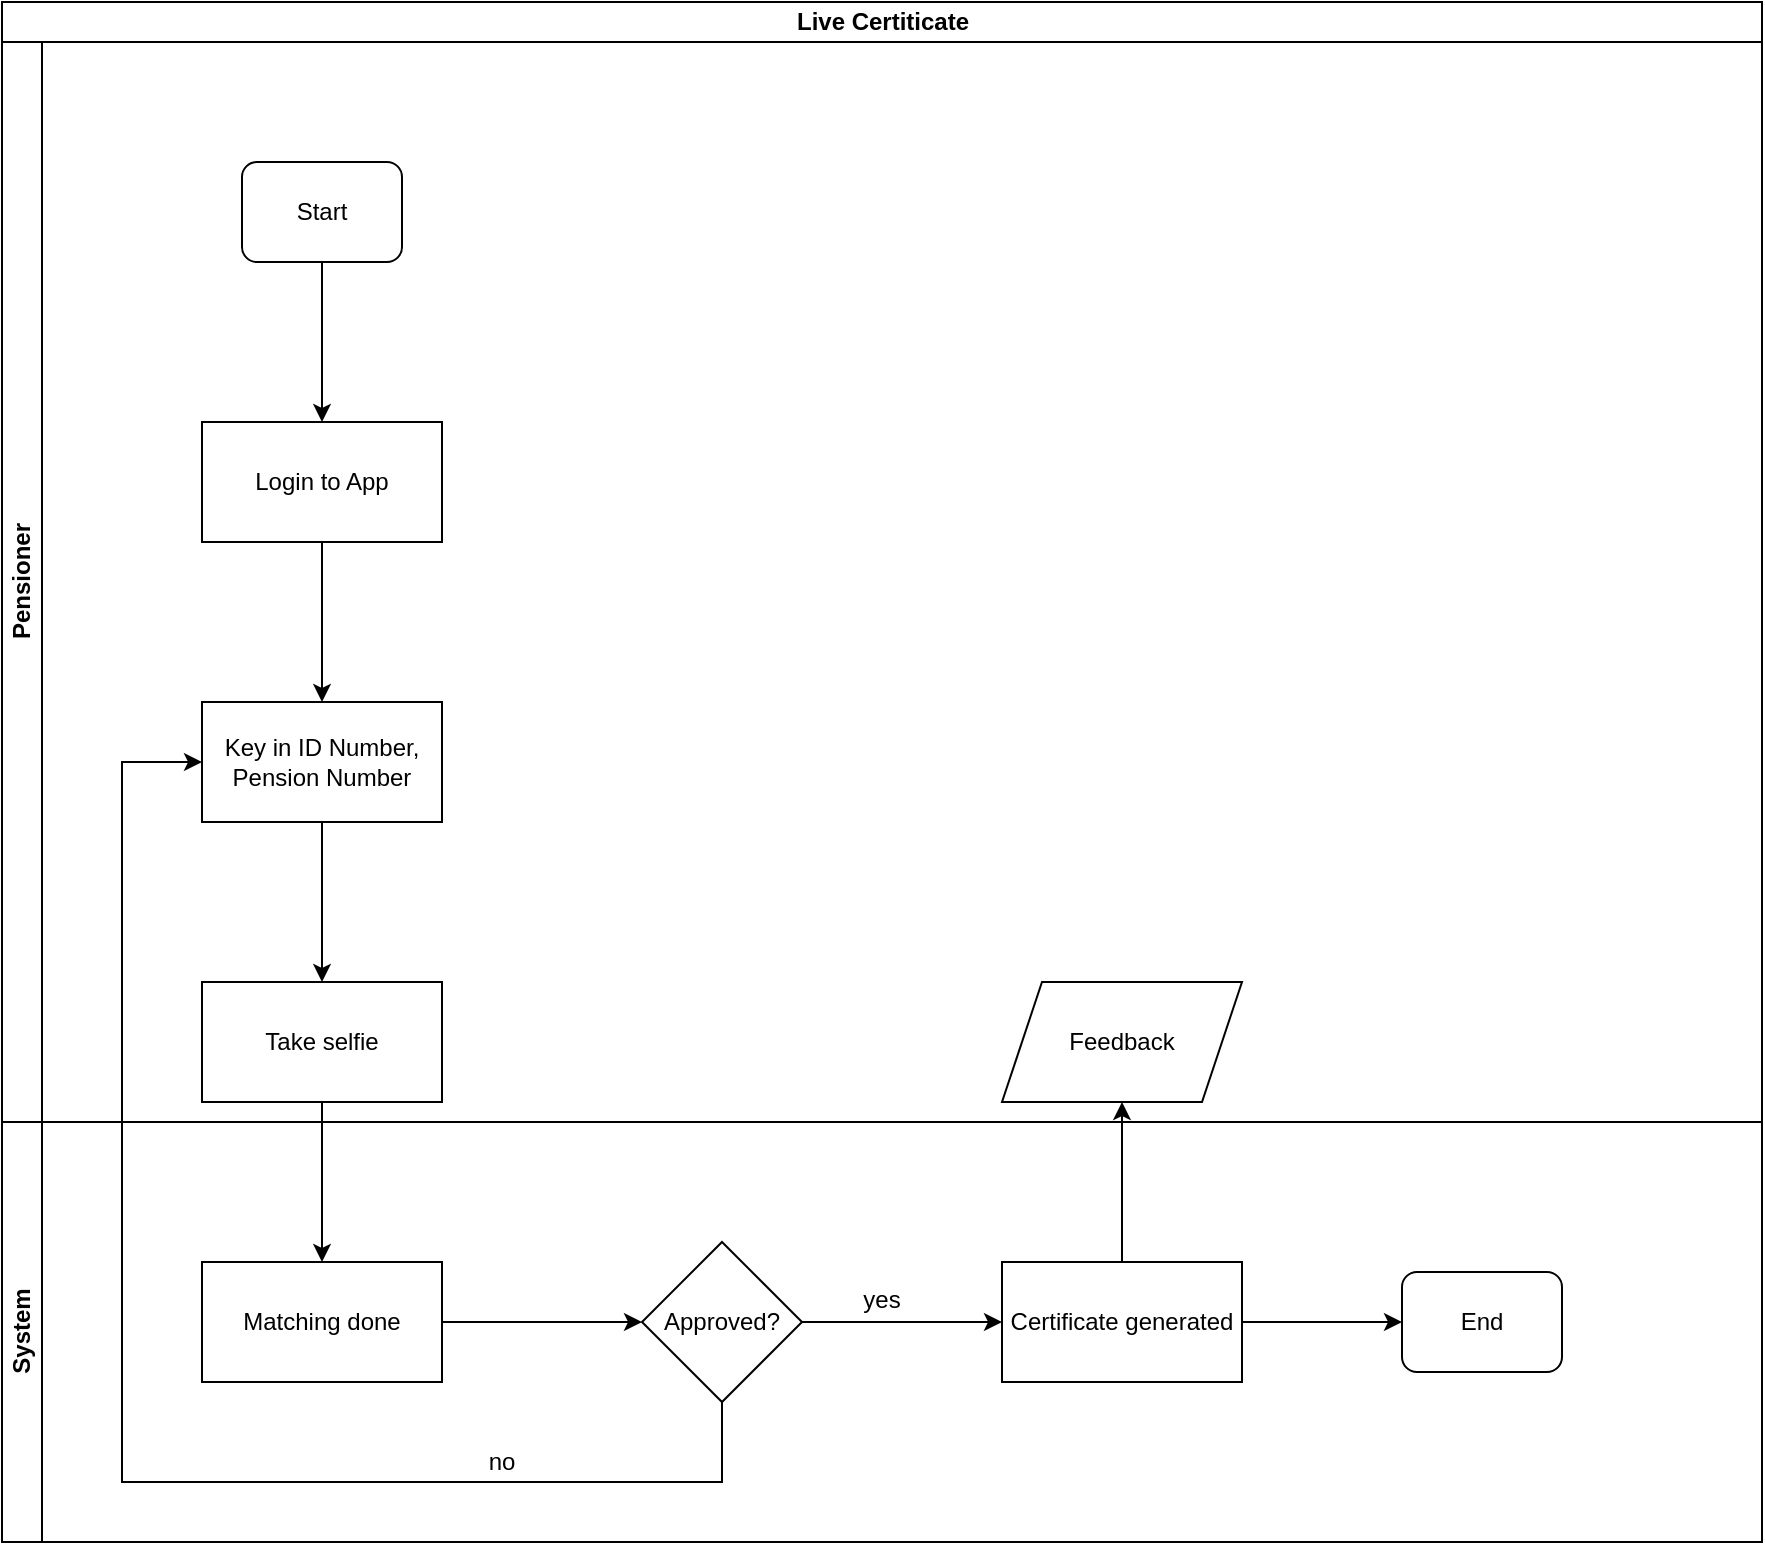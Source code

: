 <mxfile version="13.9.1" type="github">
  <diagram id="MLloOQzKJh7ynXKYZKRG" name="Page-1">
    <mxGraphModel dx="1038" dy="547" grid="1" gridSize="10" guides="1" tooltips="1" connect="1" arrows="1" fold="1" page="1" pageScale="1" pageWidth="1169" pageHeight="827" math="0" shadow="0">
      <root>
        <mxCell id="0" />
        <mxCell id="1" parent="0" />
        <mxCell id="fq6QU_F29zIffQzPWOrs-1" value="Live Certiticate" style="swimlane;html=1;childLayout=stackLayout;resizeParent=1;resizeParentMax=0;horizontal=1;startSize=20;horizontalStack=0;" vertex="1" parent="1">
          <mxGeometry x="90" y="20" width="880" height="770" as="geometry" />
        </mxCell>
        <mxCell id="fq6QU_F29zIffQzPWOrs-2" value="Pensioner" style="swimlane;html=1;startSize=20;horizontal=0;" vertex="1" parent="fq6QU_F29zIffQzPWOrs-1">
          <mxGeometry y="20" width="880" height="540" as="geometry" />
        </mxCell>
        <mxCell id="fq6QU_F29zIffQzPWOrs-8" value="Login to App" style="rounded=0;whiteSpace=wrap;html=1;" vertex="1" parent="fq6QU_F29zIffQzPWOrs-2">
          <mxGeometry x="100" y="190" width="120" height="60" as="geometry" />
        </mxCell>
        <mxCell id="fq6QU_F29zIffQzPWOrs-31" value="Feedback" style="shape=parallelogram;perimeter=parallelogramPerimeter;whiteSpace=wrap;html=1;fixedSize=1;rounded=0;" vertex="1" parent="fq6QU_F29zIffQzPWOrs-2">
          <mxGeometry x="500" y="470" width="120" height="60" as="geometry" />
        </mxCell>
        <mxCell id="fq6QU_F29zIffQzPWOrs-15" value="System" style="swimlane;html=1;startSize=20;horizontal=0;" vertex="1" parent="fq6QU_F29zIffQzPWOrs-1">
          <mxGeometry y="560" width="880" height="210" as="geometry" />
        </mxCell>
        <mxCell id="fq6QU_F29zIffQzPWOrs-21" value="Certificate generated" style="whiteSpace=wrap;html=1;rounded=0;" vertex="1" parent="fq6QU_F29zIffQzPWOrs-15">
          <mxGeometry x="500" y="70" width="120" height="60" as="geometry" />
        </mxCell>
        <mxCell id="fq6QU_F29zIffQzPWOrs-23" value="yes" style="text;html=1;strokeColor=none;fillColor=none;align=center;verticalAlign=middle;whiteSpace=wrap;rounded=0;" vertex="1" parent="fq6QU_F29zIffQzPWOrs-15">
          <mxGeometry x="420" y="79" width="40" height="20" as="geometry" />
        </mxCell>
        <mxCell id="fq6QU_F29zIffQzPWOrs-27" value="End" style="rounded=1;whiteSpace=wrap;html=1;" vertex="1" parent="fq6QU_F29zIffQzPWOrs-15">
          <mxGeometry x="700" y="75" width="80" height="50" as="geometry" />
        </mxCell>
        <mxCell id="fq6QU_F29zIffQzPWOrs-26" value="" style="edgeStyle=orthogonalEdgeStyle;rounded=0;orthogonalLoop=1;jettySize=auto;html=1;entryX=0;entryY=0.5;entryDx=0;entryDy=0;" edge="1" parent="fq6QU_F29zIffQzPWOrs-15" source="fq6QU_F29zIffQzPWOrs-21" target="fq6QU_F29zIffQzPWOrs-27">
          <mxGeometry relative="1" as="geometry">
            <mxPoint x="700" y="100" as="targetPoint" />
          </mxGeometry>
        </mxCell>
        <mxCell id="fq6QU_F29zIffQzPWOrs-30" value="no" style="text;html=1;strokeColor=none;fillColor=none;align=center;verticalAlign=middle;whiteSpace=wrap;rounded=0;" vertex="1" parent="fq6QU_F29zIffQzPWOrs-15">
          <mxGeometry x="230" y="160" width="40" height="20" as="geometry" />
        </mxCell>
        <mxCell id="fq6QU_F29zIffQzPWOrs-32" value="" style="edgeStyle=orthogonalEdgeStyle;rounded=0;orthogonalLoop=1;jettySize=auto;html=1;" edge="1" parent="fq6QU_F29zIffQzPWOrs-1" source="fq6QU_F29zIffQzPWOrs-21" target="fq6QU_F29zIffQzPWOrs-31">
          <mxGeometry relative="1" as="geometry" />
        </mxCell>
        <mxCell id="fq6QU_F29zIffQzPWOrs-7" value="" style="edgeStyle=orthogonalEdgeStyle;rounded=0;orthogonalLoop=1;jettySize=auto;html=1;entryX=0.5;entryY=0;entryDx=0;entryDy=0;" edge="1" parent="1" source="fq6QU_F29zIffQzPWOrs-5" target="fq6QU_F29zIffQzPWOrs-8">
          <mxGeometry relative="1" as="geometry">
            <mxPoint x="250" y="230" as="targetPoint" />
          </mxGeometry>
        </mxCell>
        <mxCell id="fq6QU_F29zIffQzPWOrs-5" value="Start" style="rounded=1;whiteSpace=wrap;html=1;" vertex="1" parent="1">
          <mxGeometry x="210" y="100" width="80" height="50" as="geometry" />
        </mxCell>
        <mxCell id="fq6QU_F29zIffQzPWOrs-12" value="" style="edgeStyle=orthogonalEdgeStyle;rounded=0;orthogonalLoop=1;jettySize=auto;html=1;" edge="1" parent="1" source="fq6QU_F29zIffQzPWOrs-9" target="fq6QU_F29zIffQzPWOrs-11">
          <mxGeometry relative="1" as="geometry" />
        </mxCell>
        <mxCell id="fq6QU_F29zIffQzPWOrs-9" value="Key in ID Number, Pension Number" style="whiteSpace=wrap;html=1;rounded=0;" vertex="1" parent="1">
          <mxGeometry x="190" y="370" width="120" height="60" as="geometry" />
        </mxCell>
        <mxCell id="fq6QU_F29zIffQzPWOrs-10" value="" style="edgeStyle=orthogonalEdgeStyle;rounded=0;orthogonalLoop=1;jettySize=auto;html=1;" edge="1" parent="1" source="fq6QU_F29zIffQzPWOrs-8" target="fq6QU_F29zIffQzPWOrs-9">
          <mxGeometry relative="1" as="geometry" />
        </mxCell>
        <mxCell id="fq6QU_F29zIffQzPWOrs-18" value="" style="edgeStyle=orthogonalEdgeStyle;rounded=0;orthogonalLoop=1;jettySize=auto;html=1;" edge="1" parent="1" source="fq6QU_F29zIffQzPWOrs-11" target="fq6QU_F29zIffQzPWOrs-17">
          <mxGeometry relative="1" as="geometry" />
        </mxCell>
        <mxCell id="fq6QU_F29zIffQzPWOrs-11" value="Take selfie" style="whiteSpace=wrap;html=1;rounded=0;" vertex="1" parent="1">
          <mxGeometry x="190" y="510" width="120" height="60" as="geometry" />
        </mxCell>
        <mxCell id="fq6QU_F29zIffQzPWOrs-20" value="" style="edgeStyle=orthogonalEdgeStyle;rounded=0;orthogonalLoop=1;jettySize=auto;html=1;" edge="1" parent="1" source="fq6QU_F29zIffQzPWOrs-17" target="fq6QU_F29zIffQzPWOrs-19">
          <mxGeometry relative="1" as="geometry" />
        </mxCell>
        <mxCell id="fq6QU_F29zIffQzPWOrs-17" value="Matching done" style="whiteSpace=wrap;html=1;rounded=0;" vertex="1" parent="1">
          <mxGeometry x="190" y="650" width="120" height="60" as="geometry" />
        </mxCell>
        <mxCell id="fq6QU_F29zIffQzPWOrs-22" value="" style="edgeStyle=orthogonalEdgeStyle;rounded=0;orthogonalLoop=1;jettySize=auto;html=1;" edge="1" parent="1" source="fq6QU_F29zIffQzPWOrs-19" target="fq6QU_F29zIffQzPWOrs-21">
          <mxGeometry relative="1" as="geometry" />
        </mxCell>
        <mxCell id="fq6QU_F29zIffQzPWOrs-29" value="" style="edgeStyle=orthogonalEdgeStyle;rounded=0;orthogonalLoop=1;jettySize=auto;html=1;entryX=0;entryY=0.5;entryDx=0;entryDy=0;" edge="1" parent="1" source="fq6QU_F29zIffQzPWOrs-19" target="fq6QU_F29zIffQzPWOrs-9">
          <mxGeometry relative="1" as="geometry">
            <mxPoint x="450" y="810" as="targetPoint" />
            <Array as="points">
              <mxPoint x="450" y="760" />
              <mxPoint x="150" y="760" />
              <mxPoint x="150" y="400" />
            </Array>
          </mxGeometry>
        </mxCell>
        <mxCell id="fq6QU_F29zIffQzPWOrs-19" value="Approved?" style="rhombus;whiteSpace=wrap;html=1;rounded=0;" vertex="1" parent="1">
          <mxGeometry x="410" y="640" width="80" height="80" as="geometry" />
        </mxCell>
      </root>
    </mxGraphModel>
  </diagram>
</mxfile>
